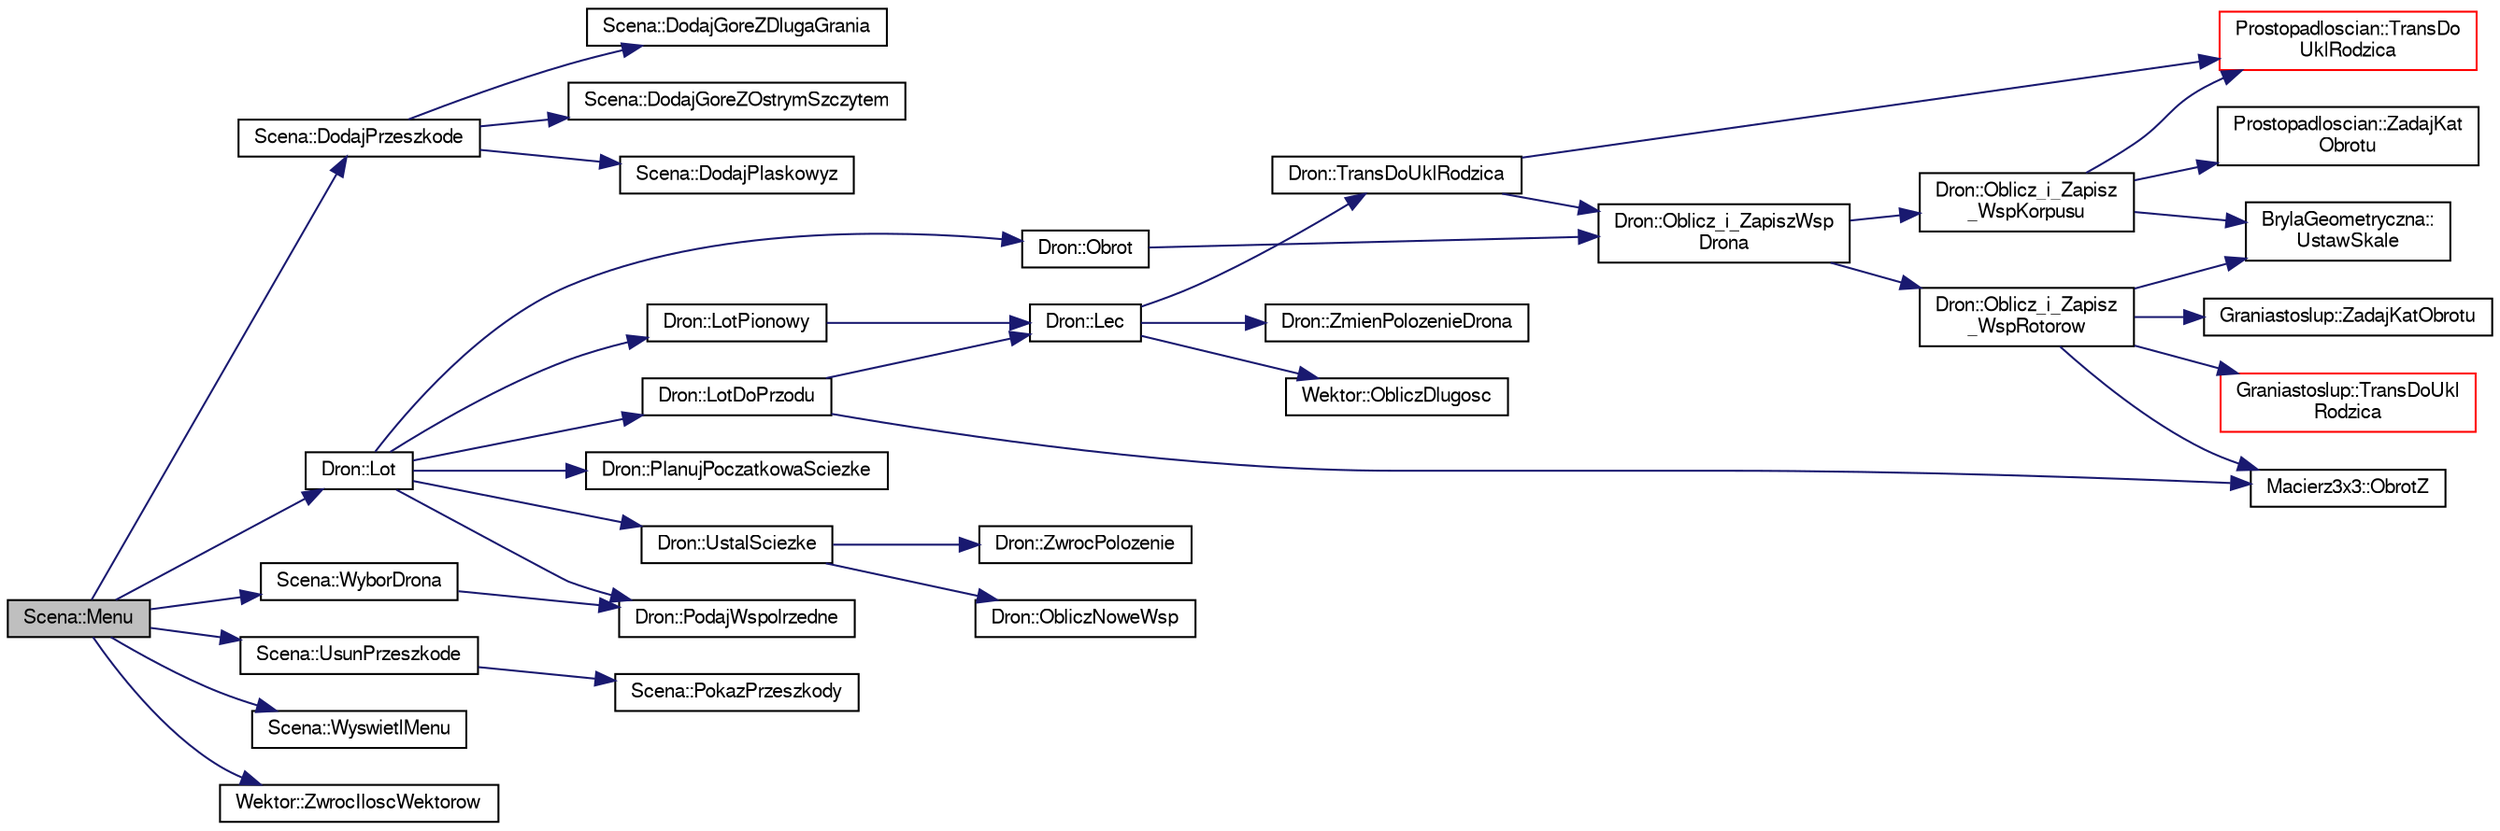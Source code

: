 digraph "Scena::Menu"
{
 // LATEX_PDF_SIZE
  edge [fontname="FreeSans",fontsize="10",labelfontname="FreeSans",labelfontsize="10"];
  node [fontname="FreeSans",fontsize="10",shape=record];
  rankdir="LR";
  Node1 [label="Scena::Menu",height=0.2,width=0.4,color="black", fillcolor="grey75", style="filled", fontcolor="black",tooltip="Metody obslugujace dzialanie sceny."];
  Node1 -> Node2 [color="midnightblue",fontsize="10",style="solid",fontname="FreeSans"];
  Node2 [label="Scena::DodajPrzeszkode",height=0.2,width=0.4,color="black", fillcolor="white", style="filled",URL="$a00134.html#a6faca9a9cb055f76ea492826cf77cbe4",tooltip=" "];
  Node2 -> Node3 [color="midnightblue",fontsize="10",style="solid",fontname="FreeSans"];
  Node3 [label="Scena::DodajGoreZDlugaGrania",height=0.2,width=0.4,color="black", fillcolor="white", style="filled",URL="$a00134.html#ab40952b8aec13ed7d6d340b32f219e7a",tooltip=" "];
  Node2 -> Node4 [color="midnightblue",fontsize="10",style="solid",fontname="FreeSans"];
  Node4 [label="Scena::DodajGoreZOstrymSzczytem",height=0.2,width=0.4,color="black", fillcolor="white", style="filled",URL="$a00134.html#a4be9ff121b9dc9fe1ce0707fea9d44b4",tooltip=" "];
  Node2 -> Node5 [color="midnightblue",fontsize="10",style="solid",fontname="FreeSans"];
  Node5 [label="Scena::DodajPlaskowyz",height=0.2,width=0.4,color="black", fillcolor="white", style="filled",URL="$a00134.html#ae72678ebd84f521a70ecfc59fdf0ca68",tooltip=" "];
  Node1 -> Node6 [color="midnightblue",fontsize="10",style="solid",fontname="FreeSans"];
  Node6 [label="Dron::Lot",height=0.2,width=0.4,color="black", fillcolor="white", style="filled",URL="$a00106.html#a904f1ed9e3a3298a7e85619260de5a1f",tooltip="Metoda realizujaca cala animacje lotu drona."];
  Node6 -> Node7 [color="midnightblue",fontsize="10",style="solid",fontname="FreeSans"];
  Node7 [label="Dron::LotDoPrzodu",height=0.2,width=0.4,color="black", fillcolor="white", style="filled",URL="$a00106.html#a09b0c45f6b8e6642a231744656e52db9",tooltip="Metoda realizujaca lot do przodu drona."];
  Node7 -> Node8 [color="midnightblue",fontsize="10",style="solid",fontname="FreeSans"];
  Node8 [label="Dron::Lec",height=0.2,width=0.4,color="black", fillcolor="white", style="filled",URL="$a00106.html#a73e0a729daf06e3a66eb1d3484b3433d",tooltip="nowe metody realizujace lot"];
  Node8 -> Node9 [color="midnightblue",fontsize="10",style="solid",fontname="FreeSans"];
  Node9 [label="Wektor::ObliczDlugosc",height=0.2,width=0.4,color="black", fillcolor="white", style="filled",URL="$a00138.html#a0e87b310ac7caa6827d71ba26c49c738",tooltip="Metoda obliczajaca dlugosc wektora."];
  Node8 -> Node10 [color="midnightblue",fontsize="10",style="solid",fontname="FreeSans"];
  Node10 [label="Dron::TransDoUklRodzica",height=0.2,width=0.4,color="black", fillcolor="white", style="filled",URL="$a00106.html#aa0e058c1c55a73cccb4098d2b02bba27",tooltip="Metoda transformujaca."];
  Node10 -> Node11 [color="midnightblue",fontsize="10",style="solid",fontname="FreeSans"];
  Node11 [label="Dron::Oblicz_i_ZapiszWsp\lDrona",height=0.2,width=0.4,color="black", fillcolor="white", style="filled",URL="$a00106.html#a9cea5ba789e3ac0961846a77d909b552",tooltip="Metoda zapisujaca polozenie poszczegolnych wierzcholkow."];
  Node11 -> Node12 [color="midnightblue",fontsize="10",style="solid",fontname="FreeSans"];
  Node12 [label="Dron::Oblicz_i_Zapisz\l_WspKorpusu",height=0.2,width=0.4,color="black", fillcolor="white", style="filled",URL="$a00106.html#ae1fb7dd84aff0aee71199ab6e2ee2949",tooltip="Obliczajaca wspolrzedne korpusu drona."];
  Node12 -> Node13 [color="midnightblue",fontsize="10",style="solid",fontname="FreeSans"];
  Node13 [label="Prostopadloscian::TransDo\lUklRodzica",height=0.2,width=0.4,color="red", fillcolor="white", style="filled",URL="$a00130.html#a97065b4375d19d6f2bee4a610a425b4e",tooltip="Metoda przesuwajaca Prostopadloscian wzgledem Drona."];
  Node12 -> Node18 [color="midnightblue",fontsize="10",style="solid",fontname="FreeSans"];
  Node18 [label="BrylaGeometryczna::\lUstawSkale",height=0.2,width=0.4,color="black", fillcolor="white", style="filled",URL="$a00102.html#a9740f61b9dc0c3f8ca9fe2f3414e1e42",tooltip="Metoda ustawiajaca skale bryly."];
  Node12 -> Node19 [color="midnightblue",fontsize="10",style="solid",fontname="FreeSans"];
  Node19 [label="Prostopadloscian::ZadajKat\lObrotu",height=0.2,width=0.4,color="black", fillcolor="white", style="filled",URL="$a00130.html#af758517a3f2d1fbe62da6ab0dfc57adc",tooltip="Metody Transformujace."];
  Node11 -> Node20 [color="midnightblue",fontsize="10",style="solid",fontname="FreeSans"];
  Node20 [label="Dron::Oblicz_i_Zapisz\l_WspRotorow",height=0.2,width=0.4,color="black", fillcolor="white", style="filled",URL="$a00106.html#aca7c226602e49d6c233df6fdadaa8b4f",tooltip="Obliczajaca wspolrzedne rotorow drona."];
  Node20 -> Node17 [color="midnightblue",fontsize="10",style="solid",fontname="FreeSans"];
  Node17 [label="Macierz3x3::ObrotZ",height=0.2,width=0.4,color="black", fillcolor="white", style="filled",URL="$a00122.html#ab0699c8f99fa17bbcc4a7c400bed506d",tooltip="Metoda generujaca macierz obrotu wokol osi OZ."];
  Node20 -> Node21 [color="midnightblue",fontsize="10",style="solid",fontname="FreeSans"];
  Node21 [label="Graniastoslup::TransDoUkl\lRodzica",height=0.2,width=0.4,color="red", fillcolor="white", style="filled",URL="$a00118.html#a80691e151f45065f7cd520bea08406a5",tooltip="Metoda przesuwajaca Prostopadloscian wzgledem Drona."];
  Node20 -> Node18 [color="midnightblue",fontsize="10",style="solid",fontname="FreeSans"];
  Node20 -> Node25 [color="midnightblue",fontsize="10",style="solid",fontname="FreeSans"];
  Node25 [label="Graniastoslup::ZadajKatObrotu",height=0.2,width=0.4,color="black", fillcolor="white", style="filled",URL="$a00118.html#a38ed7e121d2b7a78650d1deee3fe1035",tooltip="Metody Transformujace."];
  Node10 -> Node13 [color="midnightblue",fontsize="10",style="solid",fontname="FreeSans"];
  Node8 -> Node26 [color="midnightblue",fontsize="10",style="solid",fontname="FreeSans"];
  Node26 [label="Dron::ZmienPolozenieDrona",height=0.2,width=0.4,color="black", fillcolor="white", style="filled",URL="$a00106.html#a70329a1e382c3c78f88f79328d525c88",tooltip="Metoda przemieszczajaca drona do zadanego wektora polozenia."];
  Node7 -> Node17 [color="midnightblue",fontsize="10",style="solid",fontname="FreeSans"];
  Node6 -> Node27 [color="midnightblue",fontsize="10",style="solid",fontname="FreeSans"];
  Node27 [label="Dron::LotPionowy",height=0.2,width=0.4,color="black", fillcolor="white", style="filled",URL="$a00106.html#a86d7fab7b926930274de0ee8eebbb0f0",tooltip=" "];
  Node27 -> Node8 [color="midnightblue",fontsize="10",style="solid",fontname="FreeSans"];
  Node6 -> Node28 [color="midnightblue",fontsize="10",style="solid",fontname="FreeSans"];
  Node28 [label="Dron::Obrot",height=0.2,width=0.4,color="black", fillcolor="white", style="filled",URL="$a00106.html#a25f42d02fc5b27f30e872d444ffb5230",tooltip="Metoda realizujaca obrot drona COS JEST NIE TAK."];
  Node28 -> Node11 [color="midnightblue",fontsize="10",style="solid",fontname="FreeSans"];
  Node6 -> Node29 [color="midnightblue",fontsize="10",style="solid",fontname="FreeSans"];
  Node29 [label="Dron::PlanujPoczatkowaSciezke",height=0.2,width=0.4,color="black", fillcolor="white", style="filled",URL="$a00106.html#a3dc10ddb3c17812e4abd79e1032017cb",tooltip="Metody Ocliczajace i generujace sciezke lotu."];
  Node6 -> Node30 [color="midnightblue",fontsize="10",style="solid",fontname="FreeSans"];
  Node30 [label="Dron::PodajWspolrzedne",height=0.2,width=0.4,color="black", fillcolor="white", style="filled",URL="$a00106.html#a445552b3dfcb46cc7556e801e64f4d8e",tooltip="Metody zwracajace/wyswietlajace polozenie."];
  Node6 -> Node31 [color="midnightblue",fontsize="10",style="solid",fontname="FreeSans"];
  Node31 [label="Dron::UstalSciezke",height=0.2,width=0.4,color="black", fillcolor="white", style="filled",URL="$a00106.html#a18ec79a34af0435e99deca78ed08b5b1",tooltip="Metoda ustalajaca sciezke lotu drona."];
  Node31 -> Node32 [color="midnightblue",fontsize="10",style="solid",fontname="FreeSans"];
  Node32 [label="Dron::ObliczNoweWsp",height=0.2,width=0.4,color="black", fillcolor="white", style="filled",URL="$a00106.html#a4d1aa29cabcee8554a4712824fba7ede",tooltip="Metoda obliczajca wspolrzedne drona."];
  Node31 -> Node33 [color="midnightblue",fontsize="10",style="solid",fontname="FreeSans"];
  Node33 [label="Dron::ZwrocPolozenie",height=0.2,width=0.4,color="black", fillcolor="white", style="filled",URL="$a00106.html#a246caac7fba0c0cb58b49ae896cb6305",tooltip="Metoda zwracajaca aktualnie polozenie drona."];
  Node1 -> Node34 [color="midnightblue",fontsize="10",style="solid",fontname="FreeSans"];
  Node34 [label="Scena::UsunPrzeszkode",height=0.2,width=0.4,color="black", fillcolor="white", style="filled",URL="$a00134.html#a524ac639a8470d7552dbcb2d7ec19387",tooltip=" "];
  Node34 -> Node35 [color="midnightblue",fontsize="10",style="solid",fontname="FreeSans"];
  Node35 [label="Scena::PokazPrzeszkody",height=0.2,width=0.4,color="black", fillcolor="white", style="filled",URL="$a00134.html#a0e67fffddcdc291ba6234949caa173a0",tooltip=" "];
  Node1 -> Node36 [color="midnightblue",fontsize="10",style="solid",fontname="FreeSans"];
  Node36 [label="Scena::WyborDrona",height=0.2,width=0.4,color="black", fillcolor="white", style="filled",URL="$a00134.html#a93c4b60ab40bdb5a9247add7fb487155",tooltip="Metoda pozwalajaca na wybor drona."];
  Node36 -> Node30 [color="midnightblue",fontsize="10",style="solid",fontname="FreeSans"];
  Node1 -> Node37 [color="midnightblue",fontsize="10",style="solid",fontname="FreeSans"];
  Node37 [label="Scena::WyswietlMenu",height=0.2,width=0.4,color="black", fillcolor="white", style="filled",URL="$a00134.html#ab4c786d9def8a483b9873c27b5bd7f13",tooltip="Metoda wyswietlajaca menu programu."];
  Node1 -> Node38 [color="midnightblue",fontsize="10",style="solid",fontname="FreeSans"];
  Node38 [label="Wektor::ZwrocIloscWektorow",height=0.2,width=0.4,color="black", fillcolor="white", style="filled",URL="$a00138.html#aca086c1c63c38e4749c86674d655e737",tooltip="Metody zwracajace ilosc obiektow."];
}
